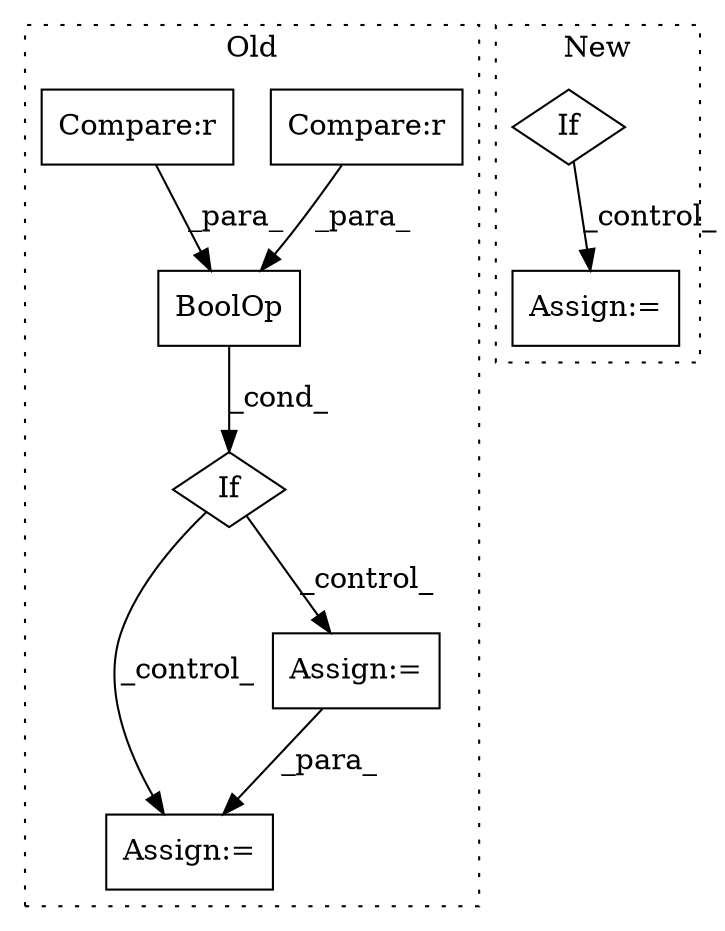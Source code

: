 digraph G {
subgraph cluster0 {
1 [label="BoolOp" a="72" s="3731" l="48" shape="box"];
4 [label="If" a="96" s="3728,3779" l="3,14" shape="diamond"];
5 [label="Assign:=" a="68" s="3839" l="3" shape="box"];
6 [label="Compare:r" a="40" s="3752" l="27" shape="box"];
7 [label="Compare:r" a="40" s="3731" l="16" shape="box"];
8 [label="Assign:=" a="68" s="3797" l="3" shape="box"];
label = "Old";
style="dotted";
}
subgraph cluster1 {
2 [label="If" a="96" s="3656,3678" l="3,14" shape="diamond"];
3 [label="Assign:=" a="68" s="3696" l="3" shape="box"];
label = "New";
style="dotted";
}
1 -> 4 [label="_cond_"];
2 -> 3 [label="_control_"];
4 -> 5 [label="_control_"];
4 -> 8 [label="_control_"];
6 -> 1 [label="_para_"];
7 -> 1 [label="_para_"];
8 -> 5 [label="_para_"];
}